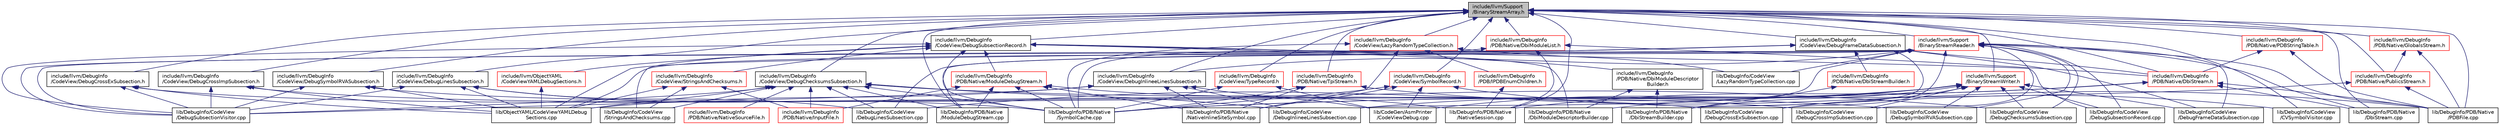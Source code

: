 digraph "include/llvm/Support/BinaryStreamArray.h"
{
 // LATEX_PDF_SIZE
  bgcolor="transparent";
  edge [fontname="Helvetica",fontsize="10",labelfontname="Helvetica",labelfontsize="10"];
  node [fontname="Helvetica",fontsize="10",shape=record];
  Node1 [label="include/llvm/Support\l/BinaryStreamArray.h",height=0.2,width=0.4,color="black", fillcolor="grey75", style="filled", fontcolor="black",tooltip=" "];
  Node1 -> Node2 [dir="back",color="midnightblue",fontsize="10",style="solid",fontname="Helvetica"];
  Node2 [label="include/llvm/DebugInfo\l/CodeView/DebugChecksumsSubsection.h",height=0.2,width=0.4,color="black",URL="$DebugChecksumsSubsection_8h.html",tooltip=" "];
  Node2 -> Node3 [dir="back",color="midnightblue",fontsize="10",style="solid",fontname="Helvetica"];
  Node3 [label="include/llvm/DebugInfo\l/PDB/Native/InputFile.h",height=0.2,width=0.4,color="red",URL="$InputFile_8h.html",tooltip=" "];
  Node2 -> Node6 [dir="back",color="midnightblue",fontsize="10",style="solid",fontname="Helvetica"];
  Node6 [label="include/llvm/DebugInfo\l/PDB/Native/NativeSourceFile.h",height=0.2,width=0.4,color="red",URL="$NativeSourceFile_8h.html",tooltip=" "];
  Node2 -> Node32 [dir="back",color="midnightblue",fontsize="10",style="solid",fontname="Helvetica"];
  Node32 [label="lib/DebugInfo/CodeView\l/DebugChecksumsSubsection.cpp",height=0.2,width=0.4,color="black",URL="$DebugChecksumsSubsection_8cpp.html",tooltip=" "];
  Node2 -> Node33 [dir="back",color="midnightblue",fontsize="10",style="solid",fontname="Helvetica"];
  Node33 [label="lib/DebugInfo/CodeView\l/DebugInlineeLinesSubsection.cpp",height=0.2,width=0.4,color="black",URL="$DebugInlineeLinesSubsection_8cpp.html",tooltip=" "];
  Node2 -> Node34 [dir="back",color="midnightblue",fontsize="10",style="solid",fontname="Helvetica"];
  Node34 [label="lib/DebugInfo/CodeView\l/DebugLinesSubsection.cpp",height=0.2,width=0.4,color="black",URL="$DebugLinesSubsection_8cpp.html",tooltip=" "];
  Node2 -> Node35 [dir="back",color="midnightblue",fontsize="10",style="solid",fontname="Helvetica"];
  Node35 [label="lib/DebugInfo/CodeView\l/DebugSubsectionVisitor.cpp",height=0.2,width=0.4,color="black",URL="$DebugSubsectionVisitor_8cpp.html",tooltip=" "];
  Node2 -> Node36 [dir="back",color="midnightblue",fontsize="10",style="solid",fontname="Helvetica"];
  Node36 [label="lib/DebugInfo/CodeView\l/StringsAndChecksums.cpp",height=0.2,width=0.4,color="black",URL="$StringsAndChecksums_8cpp.html",tooltip=" "];
  Node2 -> Node37 [dir="back",color="midnightblue",fontsize="10",style="solid",fontname="Helvetica"];
  Node37 [label="lib/DebugInfo/PDB/Native\l/ModuleDebugStream.cpp",height=0.2,width=0.4,color="black",URL="$ModuleDebugStream_8cpp.html",tooltip=" "];
  Node2 -> Node30 [dir="back",color="midnightblue",fontsize="10",style="solid",fontname="Helvetica"];
  Node30 [label="lib/DebugInfo/PDB/Native\l/SymbolCache.cpp",height=0.2,width=0.4,color="black",URL="$SymbolCache_8cpp.html",tooltip=" "];
  Node2 -> Node38 [dir="back",color="midnightblue",fontsize="10",style="solid",fontname="Helvetica"];
  Node38 [label="lib/ObjectYAML/CodeViewYAMLDebug\lSections.cpp",height=0.2,width=0.4,color="black",URL="$CodeViewYAMLDebugSections_8cpp.html",tooltip=" "];
  Node1 -> Node39 [dir="back",color="midnightblue",fontsize="10",style="solid",fontname="Helvetica"];
  Node39 [label="include/llvm/DebugInfo\l/CodeView/DebugCrossExSubsection.h",height=0.2,width=0.4,color="black",URL="$DebugCrossExSubsection_8h.html",tooltip=" "];
  Node39 -> Node40 [dir="back",color="midnightblue",fontsize="10",style="solid",fontname="Helvetica"];
  Node40 [label="lib/DebugInfo/CodeView\l/DebugCrossExSubsection.cpp",height=0.2,width=0.4,color="black",URL="$DebugCrossExSubsection_8cpp.html",tooltip=" "];
  Node39 -> Node35 [dir="back",color="midnightblue",fontsize="10",style="solid",fontname="Helvetica"];
  Node39 -> Node38 [dir="back",color="midnightblue",fontsize="10",style="solid",fontname="Helvetica"];
  Node1 -> Node41 [dir="back",color="midnightblue",fontsize="10",style="solid",fontname="Helvetica"];
  Node41 [label="include/llvm/DebugInfo\l/CodeView/DebugCrossImpSubsection.h",height=0.2,width=0.4,color="black",URL="$DebugCrossImpSubsection_8h.html",tooltip=" "];
  Node41 -> Node42 [dir="back",color="midnightblue",fontsize="10",style="solid",fontname="Helvetica"];
  Node42 [label="lib/DebugInfo/CodeView\l/DebugCrossImpSubsection.cpp",height=0.2,width=0.4,color="black",URL="$DebugCrossImpSubsection_8cpp.html",tooltip=" "];
  Node41 -> Node35 [dir="back",color="midnightblue",fontsize="10",style="solid",fontname="Helvetica"];
  Node41 -> Node38 [dir="back",color="midnightblue",fontsize="10",style="solid",fontname="Helvetica"];
  Node1 -> Node43 [dir="back",color="midnightblue",fontsize="10",style="solid",fontname="Helvetica"];
  Node43 [label="include/llvm/DebugInfo\l/CodeView/DebugFrameDataSubsection.h",height=0.2,width=0.4,color="black",URL="$DebugFrameDataSubsection_8h.html",tooltip=" "];
  Node43 -> Node44 [dir="back",color="midnightblue",fontsize="10",style="solid",fontname="Helvetica"];
  Node44 [label="include/llvm/DebugInfo\l/PDB/Native/DbiStream.h",height=0.2,width=0.4,color="red",URL="$DbiStream_8h.html",tooltip=" "];
  Node44 -> Node45 [dir="back",color="midnightblue",fontsize="10",style="solid",fontname="Helvetica"];
  Node45 [label="lib/DebugInfo/PDB/Native\l/DbiStream.cpp",height=0.2,width=0.4,color="black",URL="$DbiStream_8cpp.html",tooltip=" "];
  Node44 -> Node20 [dir="back",color="midnightblue",fontsize="10",style="solid",fontname="Helvetica"];
  Node20 [label="lib/DebugInfo/PDB/Native\l/NativeSession.cpp",height=0.2,width=0.4,color="black",URL="$NativeSession_8cpp.html",tooltip=" "];
  Node44 -> Node46 [dir="back",color="midnightblue",fontsize="10",style="solid",fontname="Helvetica"];
  Node46 [label="lib/DebugInfo/PDB/Native\l/PDBFile.cpp",height=0.2,width=0.4,color="black",URL="$PDBFile_8cpp.html",tooltip=" "];
  Node44 -> Node30 [dir="back",color="midnightblue",fontsize="10",style="solid",fontname="Helvetica"];
  Node43 -> Node47 [dir="back",color="midnightblue",fontsize="10",style="solid",fontname="Helvetica"];
  Node47 [label="include/llvm/DebugInfo\l/PDB/Native/DbiStreamBuilder.h",height=0.2,width=0.4,color="red",URL="$DbiStreamBuilder_8h.html",tooltip=" "];
  Node47 -> Node48 [dir="back",color="midnightblue",fontsize="10",style="solid",fontname="Helvetica"];
  Node48 [label="lib/DebugInfo/PDB/Native\l/DbiStreamBuilder.cpp",height=0.2,width=0.4,color="black",URL="$DbiStreamBuilder_8cpp.html",tooltip=" "];
  Node43 -> Node50 [dir="back",color="midnightblue",fontsize="10",style="solid",fontname="Helvetica"];
  Node50 [label="lib/DebugInfo/CodeView\l/DebugFrameDataSubsection.cpp",height=0.2,width=0.4,color="black",URL="$DebugFrameDataSubsection_8cpp.html",tooltip=" "];
  Node43 -> Node35 [dir="back",color="midnightblue",fontsize="10",style="solid",fontname="Helvetica"];
  Node43 -> Node48 [dir="back",color="midnightblue",fontsize="10",style="solid",fontname="Helvetica"];
  Node43 -> Node38 [dir="back",color="midnightblue",fontsize="10",style="solid",fontname="Helvetica"];
  Node1 -> Node51 [dir="back",color="midnightblue",fontsize="10",style="solid",fontname="Helvetica"];
  Node51 [label="include/llvm/DebugInfo\l/CodeView/DebugInlineeLinesSubsection.h",height=0.2,width=0.4,color="black",URL="$DebugInlineeLinesSubsection_8h.html",tooltip=" "];
  Node51 -> Node52 [dir="back",color="midnightblue",fontsize="10",style="solid",fontname="Helvetica"];
  Node52 [label="lib/CodeGen/AsmPrinter\l/CodeViewDebug.cpp",height=0.2,width=0.4,color="black",URL="$CodeViewDebug_8cpp.html",tooltip=" "];
  Node51 -> Node33 [dir="back",color="midnightblue",fontsize="10",style="solid",fontname="Helvetica"];
  Node51 -> Node35 [dir="back",color="midnightblue",fontsize="10",style="solid",fontname="Helvetica"];
  Node51 -> Node16 [dir="back",color="midnightblue",fontsize="10",style="solid",fontname="Helvetica"];
  Node16 [label="lib/DebugInfo/PDB/Native\l/NativeInlineSiteSymbol.cpp",height=0.2,width=0.4,color="black",URL="$NativeInlineSiteSymbol_8cpp.html",tooltip=" "];
  Node51 -> Node38 [dir="back",color="midnightblue",fontsize="10",style="solid",fontname="Helvetica"];
  Node1 -> Node53 [dir="back",color="midnightblue",fontsize="10",style="solid",fontname="Helvetica"];
  Node53 [label="include/llvm/DebugInfo\l/CodeView/DebugLinesSubsection.h",height=0.2,width=0.4,color="black",URL="$DebugLinesSubsection_8h.html",tooltip=" "];
  Node53 -> Node34 [dir="back",color="midnightblue",fontsize="10",style="solid",fontname="Helvetica"];
  Node53 -> Node35 [dir="back",color="midnightblue",fontsize="10",style="solid",fontname="Helvetica"];
  Node53 -> Node30 [dir="back",color="midnightblue",fontsize="10",style="solid",fontname="Helvetica"];
  Node53 -> Node38 [dir="back",color="midnightblue",fontsize="10",style="solid",fontname="Helvetica"];
  Node1 -> Node54 [dir="back",color="midnightblue",fontsize="10",style="solid",fontname="Helvetica"];
  Node54 [label="include/llvm/DebugInfo\l/CodeView/DebugSubsectionRecord.h",height=0.2,width=0.4,color="black",URL="$DebugSubsectionRecord_8h.html",tooltip=" "];
  Node54 -> Node55 [dir="back",color="midnightblue",fontsize="10",style="solid",fontname="Helvetica"];
  Node55 [label="include/llvm/DebugInfo\l/CodeView/StringsAndChecksums.h",height=0.2,width=0.4,color="red",URL="$StringsAndChecksums_8h.html",tooltip=" "];
  Node55 -> Node3 [dir="back",color="midnightblue",fontsize="10",style="solid",fontname="Helvetica"];
  Node55 -> Node36 [dir="back",color="midnightblue",fontsize="10",style="solid",fontname="Helvetica"];
  Node55 -> Node38 [dir="back",color="midnightblue",fontsize="10",style="solid",fontname="Helvetica"];
  Node54 -> Node58 [dir="back",color="midnightblue",fontsize="10",style="solid",fontname="Helvetica"];
  Node58 [label="include/llvm/DebugInfo\l/PDB/Native/DbiModuleDescriptor\lBuilder.h",height=0.2,width=0.4,color="black",URL="$DbiModuleDescriptorBuilder_8h.html",tooltip=" "];
  Node58 -> Node59 [dir="back",color="midnightblue",fontsize="10",style="solid",fontname="Helvetica"];
  Node59 [label="lib/DebugInfo/PDB/Native\l/DbiModuleDescriptorBuilder.cpp",height=0.2,width=0.4,color="black",URL="$DbiModuleDescriptorBuilder_8cpp.html",tooltip=" "];
  Node58 -> Node48 [dir="back",color="midnightblue",fontsize="10",style="solid",fontname="Helvetica"];
  Node54 -> Node60 [dir="back",color="midnightblue",fontsize="10",style="solid",fontname="Helvetica"];
  Node60 [label="include/llvm/DebugInfo\l/PDB/Native/ModuleDebugStream.h",height=0.2,width=0.4,color="red",URL="$ModuleDebugStream_8h.html",tooltip=" "];
  Node60 -> Node3 [dir="back",color="midnightblue",fontsize="10",style="solid",fontname="Helvetica"];
  Node60 -> Node37 [dir="back",color="midnightblue",fontsize="10",style="solid",fontname="Helvetica"];
  Node60 -> Node16 [dir="back",color="midnightblue",fontsize="10",style="solid",fontname="Helvetica"];
  Node60 -> Node20 [dir="back",color="midnightblue",fontsize="10",style="solid",fontname="Helvetica"];
  Node60 -> Node30 [dir="back",color="midnightblue",fontsize="10",style="solid",fontname="Helvetica"];
  Node54 -> Node61 [dir="back",color="midnightblue",fontsize="10",style="solid",fontname="Helvetica"];
  Node61 [label="include/llvm/ObjectYAML\l/CodeViewYAMLDebugSections.h",height=0.2,width=0.4,color="red",URL="$CodeViewYAMLDebugSections_8h.html",tooltip=" "];
  Node61 -> Node38 [dir="back",color="midnightblue",fontsize="10",style="solid",fontname="Helvetica"];
  Node54 -> Node71 [dir="back",color="midnightblue",fontsize="10",style="solid",fontname="Helvetica"];
  Node71 [label="lib/DebugInfo/CodeView\l/DebugSubsectionRecord.cpp",height=0.2,width=0.4,color="black",URL="$DebugSubsectionRecord_8cpp.html",tooltip=" "];
  Node54 -> Node35 [dir="back",color="midnightblue",fontsize="10",style="solid",fontname="Helvetica"];
  Node54 -> Node36 [dir="back",color="midnightblue",fontsize="10",style="solid",fontname="Helvetica"];
  Node54 -> Node59 [dir="back",color="midnightblue",fontsize="10",style="solid",fontname="Helvetica"];
  Node54 -> Node30 [dir="back",color="midnightblue",fontsize="10",style="solid",fontname="Helvetica"];
  Node1 -> Node72 [dir="back",color="midnightblue",fontsize="10",style="solid",fontname="Helvetica"];
  Node72 [label="include/llvm/DebugInfo\l/CodeView/DebugSymbolRVASubsection.h",height=0.2,width=0.4,color="black",URL="$DebugSymbolRVASubsection_8h.html",tooltip=" "];
  Node72 -> Node35 [dir="back",color="midnightblue",fontsize="10",style="solid",fontname="Helvetica"];
  Node72 -> Node73 [dir="back",color="midnightblue",fontsize="10",style="solid",fontname="Helvetica"];
  Node73 [label="lib/DebugInfo/CodeView\l/DebugSymbolRVASubsection.cpp",height=0.2,width=0.4,color="black",URL="$DebugSymbolRVASubsection_8cpp.html",tooltip=" "];
  Node72 -> Node38 [dir="back",color="midnightblue",fontsize="10",style="solid",fontname="Helvetica"];
  Node1 -> Node74 [dir="back",color="midnightblue",fontsize="10",style="solid",fontname="Helvetica"];
  Node74 [label="include/llvm/DebugInfo\l/CodeView/LazyRandomTypeCollection.h",height=0.2,width=0.4,color="red",URL="$LazyRandomTypeCollection_8h.html",tooltip=" "];
  Node74 -> Node75 [dir="back",color="midnightblue",fontsize="10",style="solid",fontname="Helvetica"];
  Node75 [label="include/llvm/DebugInfo\l/PDB/IPDBEnumChildren.h",height=0.2,width=0.4,color="red",URL="$IPDBEnumChildren_8h.html",tooltip=" "];
  Node75 -> Node20 [dir="back",color="midnightblue",fontsize="10",style="solid",fontname="Helvetica"];
  Node74 -> Node211 [dir="back",color="midnightblue",fontsize="10",style="solid",fontname="Helvetica"];
  Node211 [label="lib/DebugInfo/CodeView\l/LazyRandomTypeCollection.cpp",height=0.2,width=0.4,color="black",URL="$LazyRandomTypeCollection_8cpp.html",tooltip=" "];
  Node74 -> Node16 [dir="back",color="midnightblue",fontsize="10",style="solid",fontname="Helvetica"];
  Node74 -> Node30 [dir="back",color="midnightblue",fontsize="10",style="solid",fontname="Helvetica"];
  Node1 -> Node213 [dir="back",color="midnightblue",fontsize="10",style="solid",fontname="Helvetica"];
  Node213 [label="include/llvm/DebugInfo\l/CodeView/SymbolRecord.h",height=0.2,width=0.4,color="red",URL="$SymbolRecord_8h.html",tooltip=" "];
  Node213 -> Node52 [dir="back",color="midnightblue",fontsize="10",style="solid",fontname="Helvetica"];
  Node213 -> Node226 [dir="back",color="midnightblue",fontsize="10",style="solid",fontname="Helvetica"];
  Node226 [label="lib/DebugInfo/CodeView\l/CVSymbolVisitor.cpp",height=0.2,width=0.4,color="black",URL="$CVSymbolVisitor_8cpp.html",tooltip=" "];
  Node213 -> Node16 [dir="back",color="midnightblue",fontsize="10",style="solid",fontname="Helvetica"];
  Node213 -> Node30 [dir="back",color="midnightblue",fontsize="10",style="solid",fontname="Helvetica"];
  Node1 -> Node234 [dir="back",color="midnightblue",fontsize="10",style="solid",fontname="Helvetica"];
  Node234 [label="include/llvm/DebugInfo\l/CodeView/TypeRecord.h",height=0.2,width=0.4,color="red",URL="$TypeRecord_8h.html",tooltip=" "];
  Node234 -> Node52 [dir="back",color="midnightblue",fontsize="10",style="solid",fontname="Helvetica"];
  Node234 -> Node30 [dir="back",color="midnightblue",fontsize="10",style="solid",fontname="Helvetica"];
  Node1 -> Node271 [dir="back",color="midnightblue",fontsize="10",style="solid",fontname="Helvetica"];
  Node271 [label="include/llvm/DebugInfo\l/PDB/Native/DbiModuleList.h",height=0.2,width=0.4,color="red",URL="$DbiModuleList_8h.html",tooltip=" "];
  Node271 -> Node44 [dir="back",color="midnightblue",fontsize="10",style="solid",fontname="Helvetica"];
  Node271 -> Node20 [dir="back",color="midnightblue",fontsize="10",style="solid",fontname="Helvetica"];
  Node271 -> Node30 [dir="back",color="midnightblue",fontsize="10",style="solid",fontname="Helvetica"];
  Node1 -> Node44 [dir="back",color="midnightblue",fontsize="10",style="solid",fontname="Helvetica"];
  Node1 -> Node255 [dir="back",color="midnightblue",fontsize="10",style="solid",fontname="Helvetica"];
  Node255 [label="include/llvm/DebugInfo\l/PDB/Native/GlobalsStream.h",height=0.2,width=0.4,color="red",URL="$GlobalsStream_8h.html",tooltip=" "];
  Node255 -> Node257 [dir="back",color="midnightblue",fontsize="10",style="solid",fontname="Helvetica"];
  Node257 [label="include/llvm/DebugInfo\l/PDB/Native/PublicsStream.h",height=0.2,width=0.4,color="red",URL="$PublicsStream_8h.html",tooltip=" "];
  Node257 -> Node46 [dir="back",color="midnightblue",fontsize="10",style="solid",fontname="Helvetica"];
  Node257 -> Node30 [dir="back",color="midnightblue",fontsize="10",style="solid",fontname="Helvetica"];
  Node255 -> Node46 [dir="back",color="midnightblue",fontsize="10",style="solid",fontname="Helvetica"];
  Node1 -> Node272 [dir="back",color="midnightblue",fontsize="10",style="solid",fontname="Helvetica"];
  Node272 [label="include/llvm/DebugInfo\l/PDB/Native/PDBStringTable.h",height=0.2,width=0.4,color="red",URL="$PDBStringTable_8h.html",tooltip=" "];
  Node272 -> Node44 [dir="back",color="midnightblue",fontsize="10",style="solid",fontname="Helvetica"];
  Node272 -> Node46 [dir="back",color="midnightblue",fontsize="10",style="solid",fontname="Helvetica"];
  Node1 -> Node257 [dir="back",color="midnightblue",fontsize="10",style="solid",fontname="Helvetica"];
  Node1 -> Node273 [dir="back",color="midnightblue",fontsize="10",style="solid",fontname="Helvetica"];
  Node273 [label="include/llvm/DebugInfo\l/PDB/Native/TpiStream.h",height=0.2,width=0.4,color="red",URL="$TpiStream_8h.html",tooltip=" "];
  Node273 -> Node16 [dir="back",color="midnightblue",fontsize="10",style="solid",fontname="Helvetica"];
  Node273 -> Node46 [dir="back",color="midnightblue",fontsize="10",style="solid",fontname="Helvetica"];
  Node273 -> Node30 [dir="back",color="midnightblue",fontsize="10",style="solid",fontname="Helvetica"];
  Node1 -> Node274 [dir="back",color="midnightblue",fontsize="10",style="solid",fontname="Helvetica"];
  Node274 [label="include/llvm/Support\l/BinaryStreamReader.h",height=0.2,width=0.4,color="red",URL="$BinaryStreamReader_8h.html",tooltip=" "];
  Node274 -> Node51 [dir="back",color="midnightblue",fontsize="10",style="solid",fontname="Helvetica"];
  Node274 -> Node32 [dir="back",color="midnightblue",fontsize="10",style="solid",fontname="Helvetica"];
  Node274 -> Node40 [dir="back",color="midnightblue",fontsize="10",style="solid",fontname="Helvetica"];
  Node274 -> Node42 [dir="back",color="midnightblue",fontsize="10",style="solid",fontname="Helvetica"];
  Node274 -> Node50 [dir="back",color="midnightblue",fontsize="10",style="solid",fontname="Helvetica"];
  Node274 -> Node33 [dir="back",color="midnightblue",fontsize="10",style="solid",fontname="Helvetica"];
  Node274 -> Node34 [dir="back",color="midnightblue",fontsize="10",style="solid",fontname="Helvetica"];
  Node274 -> Node71 [dir="back",color="midnightblue",fontsize="10",style="solid",fontname="Helvetica"];
  Node274 -> Node35 [dir="back",color="midnightblue",fontsize="10",style="solid",fontname="Helvetica"];
  Node274 -> Node73 [dir="back",color="midnightblue",fontsize="10",style="solid",fontname="Helvetica"];
  Node274 -> Node211 [dir="back",color="midnightblue",fontsize="10",style="solid",fontname="Helvetica"];
  Node274 -> Node45 [dir="back",color="midnightblue",fontsize="10",style="solid",fontname="Helvetica"];
  Node274 -> Node37 [dir="back",color="midnightblue",fontsize="10",style="solid",fontname="Helvetica"];
  Node274 -> Node46 [dir="back",color="midnightblue",fontsize="10",style="solid",fontname="Helvetica"];
  Node274 -> Node38 [dir="back",color="midnightblue",fontsize="10",style="solid",fontname="Helvetica"];
  Node1 -> Node403 [dir="back",color="midnightblue",fontsize="10",style="solid",fontname="Helvetica"];
  Node403 [label="include/llvm/Support\l/BinaryStreamWriter.h",height=0.2,width=0.4,color="red",URL="$BinaryStreamWriter_8h.html",tooltip=" "];
  Node403 -> Node52 [dir="back",color="midnightblue",fontsize="10",style="solid",fontname="Helvetica"];
  Node403 -> Node32 [dir="back",color="midnightblue",fontsize="10",style="solid",fontname="Helvetica"];
  Node403 -> Node40 [dir="back",color="midnightblue",fontsize="10",style="solid",fontname="Helvetica"];
  Node403 -> Node42 [dir="back",color="midnightblue",fontsize="10",style="solid",fontname="Helvetica"];
  Node403 -> Node50 [dir="back",color="midnightblue",fontsize="10",style="solid",fontname="Helvetica"];
  Node403 -> Node33 [dir="back",color="midnightblue",fontsize="10",style="solid",fontname="Helvetica"];
  Node403 -> Node34 [dir="back",color="midnightblue",fontsize="10",style="solid",fontname="Helvetica"];
  Node403 -> Node71 [dir="back",color="midnightblue",fontsize="10",style="solid",fontname="Helvetica"];
  Node403 -> Node73 [dir="back",color="midnightblue",fontsize="10",style="solid",fontname="Helvetica"];
  Node403 -> Node59 [dir="back",color="midnightblue",fontsize="10",style="solid",fontname="Helvetica"];
  Node403 -> Node48 [dir="back",color="midnightblue",fontsize="10",style="solid",fontname="Helvetica"];
  Node1 -> Node226 [dir="back",color="midnightblue",fontsize="10",style="solid",fontname="Helvetica"];
  Node1 -> Node45 [dir="back",color="midnightblue",fontsize="10",style="solid",fontname="Helvetica"];
  Node1 -> Node37 [dir="back",color="midnightblue",fontsize="10",style="solid",fontname="Helvetica"];
  Node1 -> Node20 [dir="back",color="midnightblue",fontsize="10",style="solid",fontname="Helvetica"];
  Node1 -> Node46 [dir="back",color="midnightblue",fontsize="10",style="solid",fontname="Helvetica"];
}
